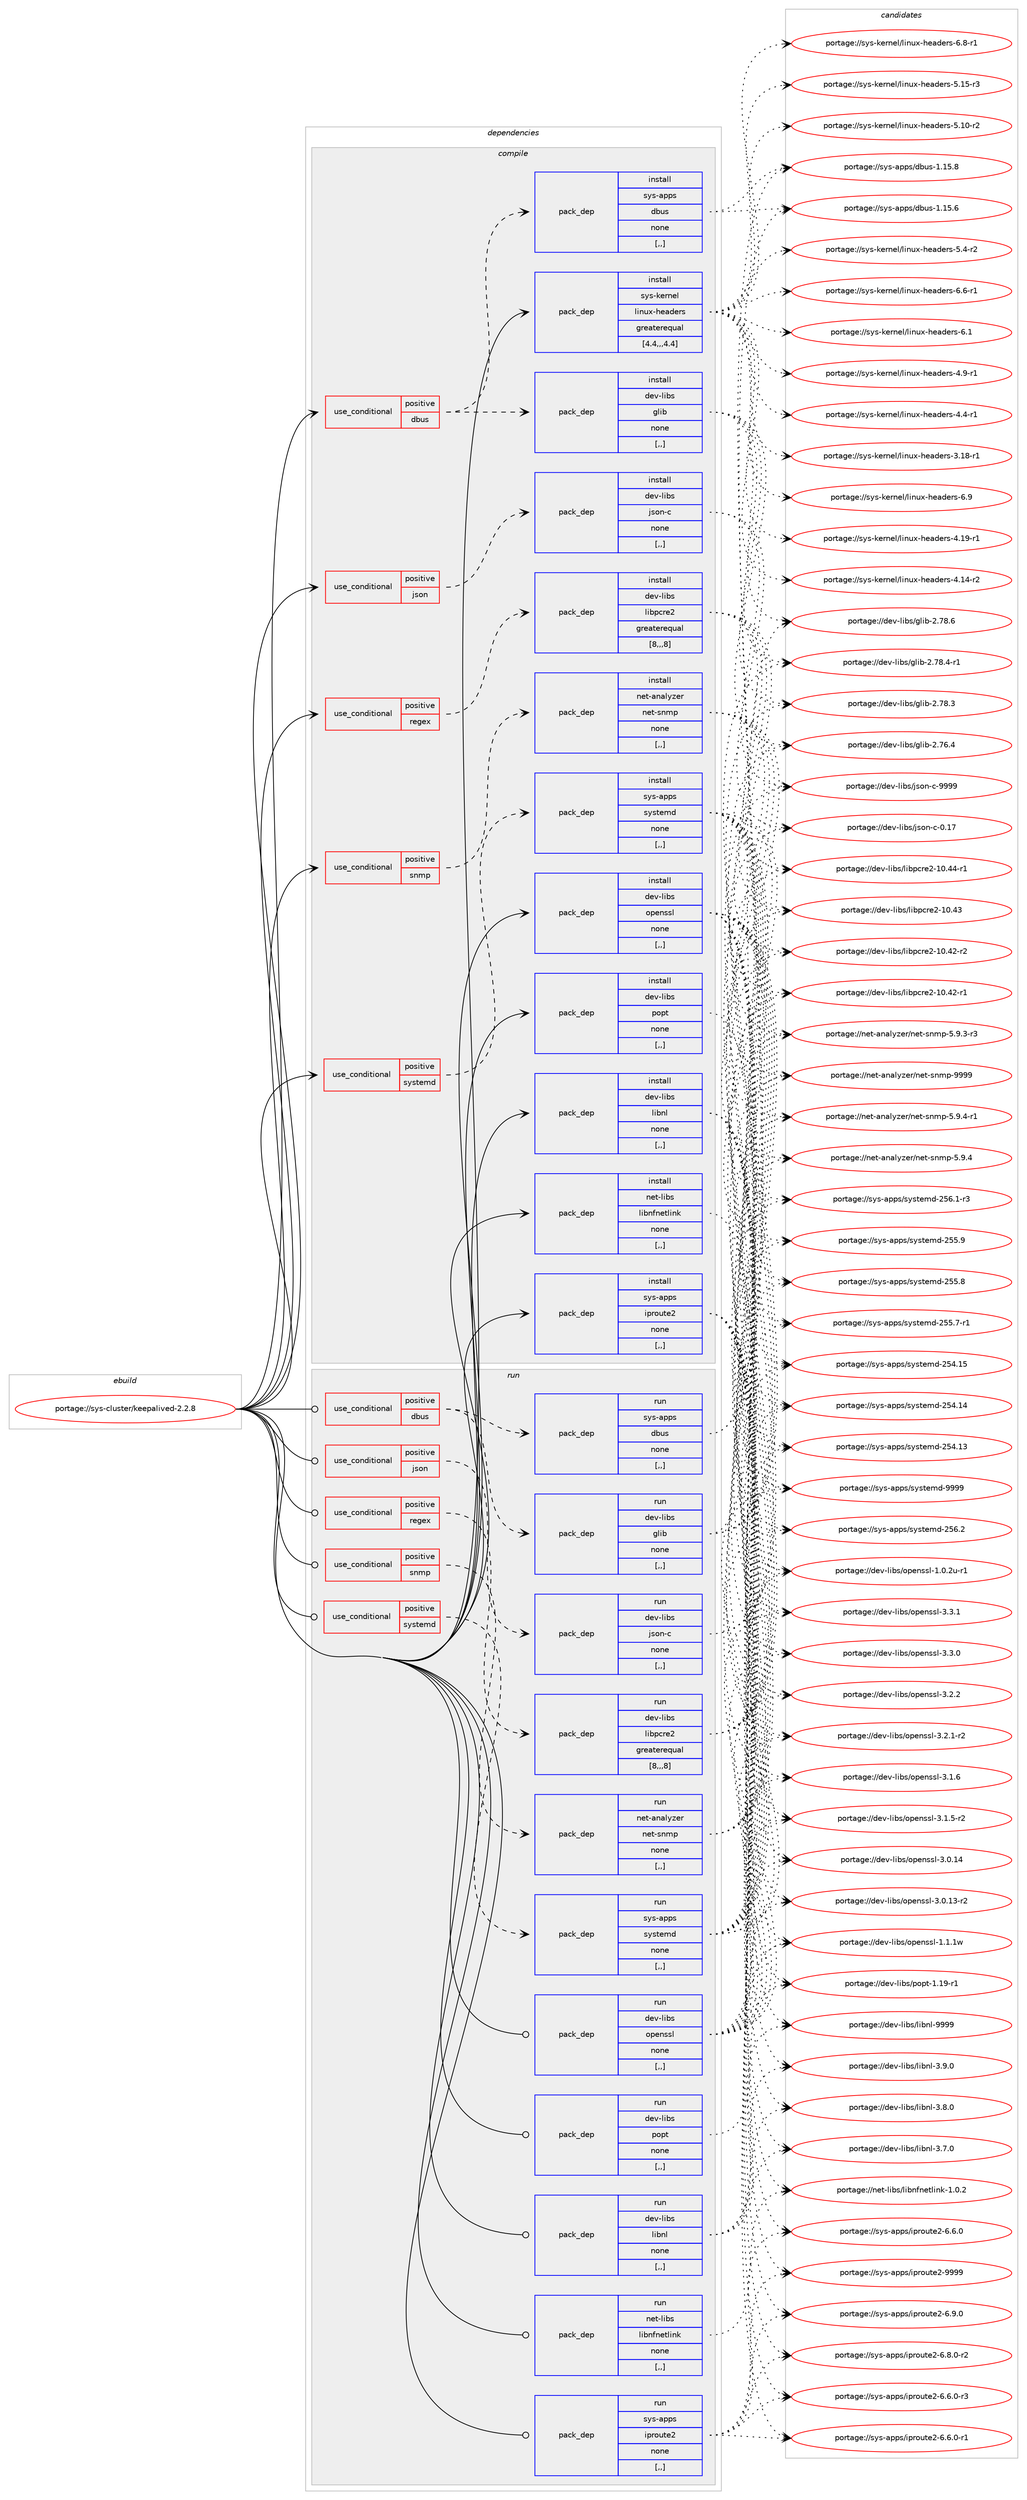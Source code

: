 digraph prolog {

# *************
# Graph options
# *************

newrank=true;
concentrate=true;
compound=true;
graph [rankdir=LR,fontname=Helvetica,fontsize=10,ranksep=1.5];#, ranksep=2.5, nodesep=0.2];
edge  [arrowhead=vee];
node  [fontname=Helvetica,fontsize=10];

# **********
# The ebuild
# **********

subgraph cluster_leftcol {
color=gray;
rank=same;
label=<<i>ebuild</i>>;
id [label="portage://sys-cluster/keepalived-2.2.8", color=red, width=4, href="../sys-cluster/keepalived-2.2.8.svg"];
}

# ****************
# The dependencies
# ****************

subgraph cluster_midcol {
color=gray;
label=<<i>dependencies</i>>;
subgraph cluster_compile {
fillcolor="#eeeeee";
style=filled;
label=<<i>compile</i>>;
subgraph cond113796 {
dependency428087 [label=<<TABLE BORDER="0" CELLBORDER="1" CELLSPACING="0" CELLPADDING="4"><TR><TD ROWSPAN="3" CELLPADDING="10">use_conditional</TD></TR><TR><TD>positive</TD></TR><TR><TD>dbus</TD></TR></TABLE>>, shape=none, color=red];
subgraph pack311342 {
dependency428088 [label=<<TABLE BORDER="0" CELLBORDER="1" CELLSPACING="0" CELLPADDING="4" WIDTH="220"><TR><TD ROWSPAN="6" CELLPADDING="30">pack_dep</TD></TR><TR><TD WIDTH="110">install</TD></TR><TR><TD>sys-apps</TD></TR><TR><TD>dbus</TD></TR><TR><TD>none</TD></TR><TR><TD>[,,]</TD></TR></TABLE>>, shape=none, color=blue];
}
dependency428087:e -> dependency428088:w [weight=20,style="dashed",arrowhead="vee"];
subgraph pack311343 {
dependency428089 [label=<<TABLE BORDER="0" CELLBORDER="1" CELLSPACING="0" CELLPADDING="4" WIDTH="220"><TR><TD ROWSPAN="6" CELLPADDING="30">pack_dep</TD></TR><TR><TD WIDTH="110">install</TD></TR><TR><TD>dev-libs</TD></TR><TR><TD>glib</TD></TR><TR><TD>none</TD></TR><TR><TD>[,,]</TD></TR></TABLE>>, shape=none, color=blue];
}
dependency428087:e -> dependency428089:w [weight=20,style="dashed",arrowhead="vee"];
}
id:e -> dependency428087:w [weight=20,style="solid",arrowhead="vee"];
subgraph cond113797 {
dependency428090 [label=<<TABLE BORDER="0" CELLBORDER="1" CELLSPACING="0" CELLPADDING="4"><TR><TD ROWSPAN="3" CELLPADDING="10">use_conditional</TD></TR><TR><TD>positive</TD></TR><TR><TD>json</TD></TR></TABLE>>, shape=none, color=red];
subgraph pack311344 {
dependency428091 [label=<<TABLE BORDER="0" CELLBORDER="1" CELLSPACING="0" CELLPADDING="4" WIDTH="220"><TR><TD ROWSPAN="6" CELLPADDING="30">pack_dep</TD></TR><TR><TD WIDTH="110">install</TD></TR><TR><TD>dev-libs</TD></TR><TR><TD>json-c</TD></TR><TR><TD>none</TD></TR><TR><TD>[,,]</TD></TR></TABLE>>, shape=none, color=blue];
}
dependency428090:e -> dependency428091:w [weight=20,style="dashed",arrowhead="vee"];
}
id:e -> dependency428090:w [weight=20,style="solid",arrowhead="vee"];
subgraph cond113798 {
dependency428092 [label=<<TABLE BORDER="0" CELLBORDER="1" CELLSPACING="0" CELLPADDING="4"><TR><TD ROWSPAN="3" CELLPADDING="10">use_conditional</TD></TR><TR><TD>positive</TD></TR><TR><TD>regex</TD></TR></TABLE>>, shape=none, color=red];
subgraph pack311345 {
dependency428093 [label=<<TABLE BORDER="0" CELLBORDER="1" CELLSPACING="0" CELLPADDING="4" WIDTH="220"><TR><TD ROWSPAN="6" CELLPADDING="30">pack_dep</TD></TR><TR><TD WIDTH="110">install</TD></TR><TR><TD>dev-libs</TD></TR><TR><TD>libpcre2</TD></TR><TR><TD>greaterequal</TD></TR><TR><TD>[8,,,8]</TD></TR></TABLE>>, shape=none, color=blue];
}
dependency428092:e -> dependency428093:w [weight=20,style="dashed",arrowhead="vee"];
}
id:e -> dependency428092:w [weight=20,style="solid",arrowhead="vee"];
subgraph cond113799 {
dependency428094 [label=<<TABLE BORDER="0" CELLBORDER="1" CELLSPACING="0" CELLPADDING="4"><TR><TD ROWSPAN="3" CELLPADDING="10">use_conditional</TD></TR><TR><TD>positive</TD></TR><TR><TD>snmp</TD></TR></TABLE>>, shape=none, color=red];
subgraph pack311346 {
dependency428095 [label=<<TABLE BORDER="0" CELLBORDER="1" CELLSPACING="0" CELLPADDING="4" WIDTH="220"><TR><TD ROWSPAN="6" CELLPADDING="30">pack_dep</TD></TR><TR><TD WIDTH="110">install</TD></TR><TR><TD>net-analyzer</TD></TR><TR><TD>net-snmp</TD></TR><TR><TD>none</TD></TR><TR><TD>[,,]</TD></TR></TABLE>>, shape=none, color=blue];
}
dependency428094:e -> dependency428095:w [weight=20,style="dashed",arrowhead="vee"];
}
id:e -> dependency428094:w [weight=20,style="solid",arrowhead="vee"];
subgraph cond113800 {
dependency428096 [label=<<TABLE BORDER="0" CELLBORDER="1" CELLSPACING="0" CELLPADDING="4"><TR><TD ROWSPAN="3" CELLPADDING="10">use_conditional</TD></TR><TR><TD>positive</TD></TR><TR><TD>systemd</TD></TR></TABLE>>, shape=none, color=red];
subgraph pack311347 {
dependency428097 [label=<<TABLE BORDER="0" CELLBORDER="1" CELLSPACING="0" CELLPADDING="4" WIDTH="220"><TR><TD ROWSPAN="6" CELLPADDING="30">pack_dep</TD></TR><TR><TD WIDTH="110">install</TD></TR><TR><TD>sys-apps</TD></TR><TR><TD>systemd</TD></TR><TR><TD>none</TD></TR><TR><TD>[,,]</TD></TR></TABLE>>, shape=none, color=blue];
}
dependency428096:e -> dependency428097:w [weight=20,style="dashed",arrowhead="vee"];
}
id:e -> dependency428096:w [weight=20,style="solid",arrowhead="vee"];
subgraph pack311348 {
dependency428098 [label=<<TABLE BORDER="0" CELLBORDER="1" CELLSPACING="0" CELLPADDING="4" WIDTH="220"><TR><TD ROWSPAN="6" CELLPADDING="30">pack_dep</TD></TR><TR><TD WIDTH="110">install</TD></TR><TR><TD>dev-libs</TD></TR><TR><TD>libnl</TD></TR><TR><TD>none</TD></TR><TR><TD>[,,]</TD></TR></TABLE>>, shape=none, color=blue];
}
id:e -> dependency428098:w [weight=20,style="solid",arrowhead="vee"];
subgraph pack311349 {
dependency428099 [label=<<TABLE BORDER="0" CELLBORDER="1" CELLSPACING="0" CELLPADDING="4" WIDTH="220"><TR><TD ROWSPAN="6" CELLPADDING="30">pack_dep</TD></TR><TR><TD WIDTH="110">install</TD></TR><TR><TD>dev-libs</TD></TR><TR><TD>openssl</TD></TR><TR><TD>none</TD></TR><TR><TD>[,,]</TD></TR></TABLE>>, shape=none, color=blue];
}
id:e -> dependency428099:w [weight=20,style="solid",arrowhead="vee"];
subgraph pack311350 {
dependency428100 [label=<<TABLE BORDER="0" CELLBORDER="1" CELLSPACING="0" CELLPADDING="4" WIDTH="220"><TR><TD ROWSPAN="6" CELLPADDING="30">pack_dep</TD></TR><TR><TD WIDTH="110">install</TD></TR><TR><TD>dev-libs</TD></TR><TR><TD>popt</TD></TR><TR><TD>none</TD></TR><TR><TD>[,,]</TD></TR></TABLE>>, shape=none, color=blue];
}
id:e -> dependency428100:w [weight=20,style="solid",arrowhead="vee"];
subgraph pack311351 {
dependency428101 [label=<<TABLE BORDER="0" CELLBORDER="1" CELLSPACING="0" CELLPADDING="4" WIDTH="220"><TR><TD ROWSPAN="6" CELLPADDING="30">pack_dep</TD></TR><TR><TD WIDTH="110">install</TD></TR><TR><TD>net-libs</TD></TR><TR><TD>libnfnetlink</TD></TR><TR><TD>none</TD></TR><TR><TD>[,,]</TD></TR></TABLE>>, shape=none, color=blue];
}
id:e -> dependency428101:w [weight=20,style="solid",arrowhead="vee"];
subgraph pack311352 {
dependency428102 [label=<<TABLE BORDER="0" CELLBORDER="1" CELLSPACING="0" CELLPADDING="4" WIDTH="220"><TR><TD ROWSPAN="6" CELLPADDING="30">pack_dep</TD></TR><TR><TD WIDTH="110">install</TD></TR><TR><TD>sys-apps</TD></TR><TR><TD>iproute2</TD></TR><TR><TD>none</TD></TR><TR><TD>[,,]</TD></TR></TABLE>>, shape=none, color=blue];
}
id:e -> dependency428102:w [weight=20,style="solid",arrowhead="vee"];
subgraph pack311353 {
dependency428103 [label=<<TABLE BORDER="0" CELLBORDER="1" CELLSPACING="0" CELLPADDING="4" WIDTH="220"><TR><TD ROWSPAN="6" CELLPADDING="30">pack_dep</TD></TR><TR><TD WIDTH="110">install</TD></TR><TR><TD>sys-kernel</TD></TR><TR><TD>linux-headers</TD></TR><TR><TD>greaterequal</TD></TR><TR><TD>[4.4,,,4.4]</TD></TR></TABLE>>, shape=none, color=blue];
}
id:e -> dependency428103:w [weight=20,style="solid",arrowhead="vee"];
}
subgraph cluster_compileandrun {
fillcolor="#eeeeee";
style=filled;
label=<<i>compile and run</i>>;
}
subgraph cluster_run {
fillcolor="#eeeeee";
style=filled;
label=<<i>run</i>>;
subgraph cond113801 {
dependency428104 [label=<<TABLE BORDER="0" CELLBORDER="1" CELLSPACING="0" CELLPADDING="4"><TR><TD ROWSPAN="3" CELLPADDING="10">use_conditional</TD></TR><TR><TD>positive</TD></TR><TR><TD>dbus</TD></TR></TABLE>>, shape=none, color=red];
subgraph pack311354 {
dependency428105 [label=<<TABLE BORDER="0" CELLBORDER="1" CELLSPACING="0" CELLPADDING="4" WIDTH="220"><TR><TD ROWSPAN="6" CELLPADDING="30">pack_dep</TD></TR><TR><TD WIDTH="110">run</TD></TR><TR><TD>sys-apps</TD></TR><TR><TD>dbus</TD></TR><TR><TD>none</TD></TR><TR><TD>[,,]</TD></TR></TABLE>>, shape=none, color=blue];
}
dependency428104:e -> dependency428105:w [weight=20,style="dashed",arrowhead="vee"];
subgraph pack311355 {
dependency428106 [label=<<TABLE BORDER="0" CELLBORDER="1" CELLSPACING="0" CELLPADDING="4" WIDTH="220"><TR><TD ROWSPAN="6" CELLPADDING="30">pack_dep</TD></TR><TR><TD WIDTH="110">run</TD></TR><TR><TD>dev-libs</TD></TR><TR><TD>glib</TD></TR><TR><TD>none</TD></TR><TR><TD>[,,]</TD></TR></TABLE>>, shape=none, color=blue];
}
dependency428104:e -> dependency428106:w [weight=20,style="dashed",arrowhead="vee"];
}
id:e -> dependency428104:w [weight=20,style="solid",arrowhead="odot"];
subgraph cond113802 {
dependency428107 [label=<<TABLE BORDER="0" CELLBORDER="1" CELLSPACING="0" CELLPADDING="4"><TR><TD ROWSPAN="3" CELLPADDING="10">use_conditional</TD></TR><TR><TD>positive</TD></TR><TR><TD>json</TD></TR></TABLE>>, shape=none, color=red];
subgraph pack311356 {
dependency428108 [label=<<TABLE BORDER="0" CELLBORDER="1" CELLSPACING="0" CELLPADDING="4" WIDTH="220"><TR><TD ROWSPAN="6" CELLPADDING="30">pack_dep</TD></TR><TR><TD WIDTH="110">run</TD></TR><TR><TD>dev-libs</TD></TR><TR><TD>json-c</TD></TR><TR><TD>none</TD></TR><TR><TD>[,,]</TD></TR></TABLE>>, shape=none, color=blue];
}
dependency428107:e -> dependency428108:w [weight=20,style="dashed",arrowhead="vee"];
}
id:e -> dependency428107:w [weight=20,style="solid",arrowhead="odot"];
subgraph cond113803 {
dependency428109 [label=<<TABLE BORDER="0" CELLBORDER="1" CELLSPACING="0" CELLPADDING="4"><TR><TD ROWSPAN="3" CELLPADDING="10">use_conditional</TD></TR><TR><TD>positive</TD></TR><TR><TD>regex</TD></TR></TABLE>>, shape=none, color=red];
subgraph pack311357 {
dependency428110 [label=<<TABLE BORDER="0" CELLBORDER="1" CELLSPACING="0" CELLPADDING="4" WIDTH="220"><TR><TD ROWSPAN="6" CELLPADDING="30">pack_dep</TD></TR><TR><TD WIDTH="110">run</TD></TR><TR><TD>dev-libs</TD></TR><TR><TD>libpcre2</TD></TR><TR><TD>greaterequal</TD></TR><TR><TD>[8,,,8]</TD></TR></TABLE>>, shape=none, color=blue];
}
dependency428109:e -> dependency428110:w [weight=20,style="dashed",arrowhead="vee"];
}
id:e -> dependency428109:w [weight=20,style="solid",arrowhead="odot"];
subgraph cond113804 {
dependency428111 [label=<<TABLE BORDER="0" CELLBORDER="1" CELLSPACING="0" CELLPADDING="4"><TR><TD ROWSPAN="3" CELLPADDING="10">use_conditional</TD></TR><TR><TD>positive</TD></TR><TR><TD>snmp</TD></TR></TABLE>>, shape=none, color=red];
subgraph pack311358 {
dependency428112 [label=<<TABLE BORDER="0" CELLBORDER="1" CELLSPACING="0" CELLPADDING="4" WIDTH="220"><TR><TD ROWSPAN="6" CELLPADDING="30">pack_dep</TD></TR><TR><TD WIDTH="110">run</TD></TR><TR><TD>net-analyzer</TD></TR><TR><TD>net-snmp</TD></TR><TR><TD>none</TD></TR><TR><TD>[,,]</TD></TR></TABLE>>, shape=none, color=blue];
}
dependency428111:e -> dependency428112:w [weight=20,style="dashed",arrowhead="vee"];
}
id:e -> dependency428111:w [weight=20,style="solid",arrowhead="odot"];
subgraph cond113805 {
dependency428113 [label=<<TABLE BORDER="0" CELLBORDER="1" CELLSPACING="0" CELLPADDING="4"><TR><TD ROWSPAN="3" CELLPADDING="10">use_conditional</TD></TR><TR><TD>positive</TD></TR><TR><TD>systemd</TD></TR></TABLE>>, shape=none, color=red];
subgraph pack311359 {
dependency428114 [label=<<TABLE BORDER="0" CELLBORDER="1" CELLSPACING="0" CELLPADDING="4" WIDTH="220"><TR><TD ROWSPAN="6" CELLPADDING="30">pack_dep</TD></TR><TR><TD WIDTH="110">run</TD></TR><TR><TD>sys-apps</TD></TR><TR><TD>systemd</TD></TR><TR><TD>none</TD></TR><TR><TD>[,,]</TD></TR></TABLE>>, shape=none, color=blue];
}
dependency428113:e -> dependency428114:w [weight=20,style="dashed",arrowhead="vee"];
}
id:e -> dependency428113:w [weight=20,style="solid",arrowhead="odot"];
subgraph pack311360 {
dependency428115 [label=<<TABLE BORDER="0" CELLBORDER="1" CELLSPACING="0" CELLPADDING="4" WIDTH="220"><TR><TD ROWSPAN="6" CELLPADDING="30">pack_dep</TD></TR><TR><TD WIDTH="110">run</TD></TR><TR><TD>dev-libs</TD></TR><TR><TD>libnl</TD></TR><TR><TD>none</TD></TR><TR><TD>[,,]</TD></TR></TABLE>>, shape=none, color=blue];
}
id:e -> dependency428115:w [weight=20,style="solid",arrowhead="odot"];
subgraph pack311361 {
dependency428116 [label=<<TABLE BORDER="0" CELLBORDER="1" CELLSPACING="0" CELLPADDING="4" WIDTH="220"><TR><TD ROWSPAN="6" CELLPADDING="30">pack_dep</TD></TR><TR><TD WIDTH="110">run</TD></TR><TR><TD>dev-libs</TD></TR><TR><TD>openssl</TD></TR><TR><TD>none</TD></TR><TR><TD>[,,]</TD></TR></TABLE>>, shape=none, color=blue];
}
id:e -> dependency428116:w [weight=20,style="solid",arrowhead="odot"];
subgraph pack311362 {
dependency428117 [label=<<TABLE BORDER="0" CELLBORDER="1" CELLSPACING="0" CELLPADDING="4" WIDTH="220"><TR><TD ROWSPAN="6" CELLPADDING="30">pack_dep</TD></TR><TR><TD WIDTH="110">run</TD></TR><TR><TD>dev-libs</TD></TR><TR><TD>popt</TD></TR><TR><TD>none</TD></TR><TR><TD>[,,]</TD></TR></TABLE>>, shape=none, color=blue];
}
id:e -> dependency428117:w [weight=20,style="solid",arrowhead="odot"];
subgraph pack311363 {
dependency428118 [label=<<TABLE BORDER="0" CELLBORDER="1" CELLSPACING="0" CELLPADDING="4" WIDTH="220"><TR><TD ROWSPAN="6" CELLPADDING="30">pack_dep</TD></TR><TR><TD WIDTH="110">run</TD></TR><TR><TD>net-libs</TD></TR><TR><TD>libnfnetlink</TD></TR><TR><TD>none</TD></TR><TR><TD>[,,]</TD></TR></TABLE>>, shape=none, color=blue];
}
id:e -> dependency428118:w [weight=20,style="solid",arrowhead="odot"];
subgraph pack311364 {
dependency428119 [label=<<TABLE BORDER="0" CELLBORDER="1" CELLSPACING="0" CELLPADDING="4" WIDTH="220"><TR><TD ROWSPAN="6" CELLPADDING="30">pack_dep</TD></TR><TR><TD WIDTH="110">run</TD></TR><TR><TD>sys-apps</TD></TR><TR><TD>iproute2</TD></TR><TR><TD>none</TD></TR><TR><TD>[,,]</TD></TR></TABLE>>, shape=none, color=blue];
}
id:e -> dependency428119:w [weight=20,style="solid",arrowhead="odot"];
}
}

# **************
# The candidates
# **************

subgraph cluster_choices {
rank=same;
color=gray;
label=<<i>candidates</i>>;

subgraph choice311342 {
color=black;
nodesep=1;
choice1151211154597112112115471009811711545494649534656 [label="portage://sys-apps/dbus-1.15.8", color=red, width=4,href="../sys-apps/dbus-1.15.8.svg"];
choice1151211154597112112115471009811711545494649534654 [label="portage://sys-apps/dbus-1.15.6", color=red, width=4,href="../sys-apps/dbus-1.15.6.svg"];
dependency428088:e -> choice1151211154597112112115471009811711545494649534656:w [style=dotted,weight="100"];
dependency428088:e -> choice1151211154597112112115471009811711545494649534654:w [style=dotted,weight="100"];
}
subgraph choice311343 {
color=black;
nodesep=1;
choice1001011184510810598115471031081059845504655564654 [label="portage://dev-libs/glib-2.78.6", color=red, width=4,href="../dev-libs/glib-2.78.6.svg"];
choice10010111845108105981154710310810598455046555646524511449 [label="portage://dev-libs/glib-2.78.4-r1", color=red, width=4,href="../dev-libs/glib-2.78.4-r1.svg"];
choice1001011184510810598115471031081059845504655564651 [label="portage://dev-libs/glib-2.78.3", color=red, width=4,href="../dev-libs/glib-2.78.3.svg"];
choice1001011184510810598115471031081059845504655544652 [label="portage://dev-libs/glib-2.76.4", color=red, width=4,href="../dev-libs/glib-2.76.4.svg"];
dependency428089:e -> choice1001011184510810598115471031081059845504655564654:w [style=dotted,weight="100"];
dependency428089:e -> choice10010111845108105981154710310810598455046555646524511449:w [style=dotted,weight="100"];
dependency428089:e -> choice1001011184510810598115471031081059845504655564651:w [style=dotted,weight="100"];
dependency428089:e -> choice1001011184510810598115471031081059845504655544652:w [style=dotted,weight="100"];
}
subgraph choice311344 {
color=black;
nodesep=1;
choice10010111845108105981154710611511111045994557575757 [label="portage://dev-libs/json-c-9999", color=red, width=4,href="../dev-libs/json-c-9999.svg"];
choice10010111845108105981154710611511111045994548464955 [label="portage://dev-libs/json-c-0.17", color=red, width=4,href="../dev-libs/json-c-0.17.svg"];
dependency428091:e -> choice10010111845108105981154710611511111045994557575757:w [style=dotted,weight="100"];
dependency428091:e -> choice10010111845108105981154710611511111045994548464955:w [style=dotted,weight="100"];
}
subgraph choice311345 {
color=black;
nodesep=1;
choice1001011184510810598115471081059811299114101504549484652524511449 [label="portage://dev-libs/libpcre2-10.44-r1", color=red, width=4,href="../dev-libs/libpcre2-10.44-r1.svg"];
choice100101118451081059811547108105981129911410150454948465251 [label="portage://dev-libs/libpcre2-10.43", color=red, width=4,href="../dev-libs/libpcre2-10.43.svg"];
choice1001011184510810598115471081059811299114101504549484652504511450 [label="portage://dev-libs/libpcre2-10.42-r2", color=red, width=4,href="../dev-libs/libpcre2-10.42-r2.svg"];
choice1001011184510810598115471081059811299114101504549484652504511449 [label="portage://dev-libs/libpcre2-10.42-r1", color=red, width=4,href="../dev-libs/libpcre2-10.42-r1.svg"];
dependency428093:e -> choice1001011184510810598115471081059811299114101504549484652524511449:w [style=dotted,weight="100"];
dependency428093:e -> choice100101118451081059811547108105981129911410150454948465251:w [style=dotted,weight="100"];
dependency428093:e -> choice1001011184510810598115471081059811299114101504549484652504511450:w [style=dotted,weight="100"];
dependency428093:e -> choice1001011184510810598115471081059811299114101504549484652504511449:w [style=dotted,weight="100"];
}
subgraph choice311346 {
color=black;
nodesep=1;
choice11010111645971109710812112210111447110101116451151101091124557575757 [label="portage://net-analyzer/net-snmp-9999", color=red, width=4,href="../net-analyzer/net-snmp-9999.svg"];
choice11010111645971109710812112210111447110101116451151101091124553465746524511449 [label="portage://net-analyzer/net-snmp-5.9.4-r1", color=red, width=4,href="../net-analyzer/net-snmp-5.9.4-r1.svg"];
choice1101011164597110971081211221011144711010111645115110109112455346574652 [label="portage://net-analyzer/net-snmp-5.9.4", color=red, width=4,href="../net-analyzer/net-snmp-5.9.4.svg"];
choice11010111645971109710812112210111447110101116451151101091124553465746514511451 [label="portage://net-analyzer/net-snmp-5.9.3-r3", color=red, width=4,href="../net-analyzer/net-snmp-5.9.3-r3.svg"];
dependency428095:e -> choice11010111645971109710812112210111447110101116451151101091124557575757:w [style=dotted,weight="100"];
dependency428095:e -> choice11010111645971109710812112210111447110101116451151101091124553465746524511449:w [style=dotted,weight="100"];
dependency428095:e -> choice1101011164597110971081211221011144711010111645115110109112455346574652:w [style=dotted,weight="100"];
dependency428095:e -> choice11010111645971109710812112210111447110101116451151101091124553465746514511451:w [style=dotted,weight="100"];
}
subgraph choice311347 {
color=black;
nodesep=1;
choice1151211154597112112115471151211151161011091004557575757 [label="portage://sys-apps/systemd-9999", color=red, width=4,href="../sys-apps/systemd-9999.svg"];
choice115121115459711211211547115121115116101109100455053544650 [label="portage://sys-apps/systemd-256.2", color=red, width=4,href="../sys-apps/systemd-256.2.svg"];
choice1151211154597112112115471151211151161011091004550535446494511451 [label="portage://sys-apps/systemd-256.1-r3", color=red, width=4,href="../sys-apps/systemd-256.1-r3.svg"];
choice115121115459711211211547115121115116101109100455053534657 [label="portage://sys-apps/systemd-255.9", color=red, width=4,href="../sys-apps/systemd-255.9.svg"];
choice115121115459711211211547115121115116101109100455053534656 [label="portage://sys-apps/systemd-255.8", color=red, width=4,href="../sys-apps/systemd-255.8.svg"];
choice1151211154597112112115471151211151161011091004550535346554511449 [label="portage://sys-apps/systemd-255.7-r1", color=red, width=4,href="../sys-apps/systemd-255.7-r1.svg"];
choice11512111545971121121154711512111511610110910045505352464953 [label="portage://sys-apps/systemd-254.15", color=red, width=4,href="../sys-apps/systemd-254.15.svg"];
choice11512111545971121121154711512111511610110910045505352464952 [label="portage://sys-apps/systemd-254.14", color=red, width=4,href="../sys-apps/systemd-254.14.svg"];
choice11512111545971121121154711512111511610110910045505352464951 [label="portage://sys-apps/systemd-254.13", color=red, width=4,href="../sys-apps/systemd-254.13.svg"];
dependency428097:e -> choice1151211154597112112115471151211151161011091004557575757:w [style=dotted,weight="100"];
dependency428097:e -> choice115121115459711211211547115121115116101109100455053544650:w [style=dotted,weight="100"];
dependency428097:e -> choice1151211154597112112115471151211151161011091004550535446494511451:w [style=dotted,weight="100"];
dependency428097:e -> choice115121115459711211211547115121115116101109100455053534657:w [style=dotted,weight="100"];
dependency428097:e -> choice115121115459711211211547115121115116101109100455053534656:w [style=dotted,weight="100"];
dependency428097:e -> choice1151211154597112112115471151211151161011091004550535346554511449:w [style=dotted,weight="100"];
dependency428097:e -> choice11512111545971121121154711512111511610110910045505352464953:w [style=dotted,weight="100"];
dependency428097:e -> choice11512111545971121121154711512111511610110910045505352464952:w [style=dotted,weight="100"];
dependency428097:e -> choice11512111545971121121154711512111511610110910045505352464951:w [style=dotted,weight="100"];
}
subgraph choice311348 {
color=black;
nodesep=1;
choice100101118451081059811547108105981101084557575757 [label="portage://dev-libs/libnl-9999", color=red, width=4,href="../dev-libs/libnl-9999.svg"];
choice10010111845108105981154710810598110108455146574648 [label="portage://dev-libs/libnl-3.9.0", color=red, width=4,href="../dev-libs/libnl-3.9.0.svg"];
choice10010111845108105981154710810598110108455146564648 [label="portage://dev-libs/libnl-3.8.0", color=red, width=4,href="../dev-libs/libnl-3.8.0.svg"];
choice10010111845108105981154710810598110108455146554648 [label="portage://dev-libs/libnl-3.7.0", color=red, width=4,href="../dev-libs/libnl-3.7.0.svg"];
dependency428098:e -> choice100101118451081059811547108105981101084557575757:w [style=dotted,weight="100"];
dependency428098:e -> choice10010111845108105981154710810598110108455146574648:w [style=dotted,weight="100"];
dependency428098:e -> choice10010111845108105981154710810598110108455146564648:w [style=dotted,weight="100"];
dependency428098:e -> choice10010111845108105981154710810598110108455146554648:w [style=dotted,weight="100"];
}
subgraph choice311349 {
color=black;
nodesep=1;
choice100101118451081059811547111112101110115115108455146514649 [label="portage://dev-libs/openssl-3.3.1", color=red, width=4,href="../dev-libs/openssl-3.3.1.svg"];
choice100101118451081059811547111112101110115115108455146514648 [label="portage://dev-libs/openssl-3.3.0", color=red, width=4,href="../dev-libs/openssl-3.3.0.svg"];
choice100101118451081059811547111112101110115115108455146504650 [label="portage://dev-libs/openssl-3.2.2", color=red, width=4,href="../dev-libs/openssl-3.2.2.svg"];
choice1001011184510810598115471111121011101151151084551465046494511450 [label="portage://dev-libs/openssl-3.2.1-r2", color=red, width=4,href="../dev-libs/openssl-3.2.1-r2.svg"];
choice100101118451081059811547111112101110115115108455146494654 [label="portage://dev-libs/openssl-3.1.6", color=red, width=4,href="../dev-libs/openssl-3.1.6.svg"];
choice1001011184510810598115471111121011101151151084551464946534511450 [label="portage://dev-libs/openssl-3.1.5-r2", color=red, width=4,href="../dev-libs/openssl-3.1.5-r2.svg"];
choice10010111845108105981154711111210111011511510845514648464952 [label="portage://dev-libs/openssl-3.0.14", color=red, width=4,href="../dev-libs/openssl-3.0.14.svg"];
choice100101118451081059811547111112101110115115108455146484649514511450 [label="portage://dev-libs/openssl-3.0.13-r2", color=red, width=4,href="../dev-libs/openssl-3.0.13-r2.svg"];
choice100101118451081059811547111112101110115115108454946494649119 [label="portage://dev-libs/openssl-1.1.1w", color=red, width=4,href="../dev-libs/openssl-1.1.1w.svg"];
choice1001011184510810598115471111121011101151151084549464846501174511449 [label="portage://dev-libs/openssl-1.0.2u-r1", color=red, width=4,href="../dev-libs/openssl-1.0.2u-r1.svg"];
dependency428099:e -> choice100101118451081059811547111112101110115115108455146514649:w [style=dotted,weight="100"];
dependency428099:e -> choice100101118451081059811547111112101110115115108455146514648:w [style=dotted,weight="100"];
dependency428099:e -> choice100101118451081059811547111112101110115115108455146504650:w [style=dotted,weight="100"];
dependency428099:e -> choice1001011184510810598115471111121011101151151084551465046494511450:w [style=dotted,weight="100"];
dependency428099:e -> choice100101118451081059811547111112101110115115108455146494654:w [style=dotted,weight="100"];
dependency428099:e -> choice1001011184510810598115471111121011101151151084551464946534511450:w [style=dotted,weight="100"];
dependency428099:e -> choice10010111845108105981154711111210111011511510845514648464952:w [style=dotted,weight="100"];
dependency428099:e -> choice100101118451081059811547111112101110115115108455146484649514511450:w [style=dotted,weight="100"];
dependency428099:e -> choice100101118451081059811547111112101110115115108454946494649119:w [style=dotted,weight="100"];
dependency428099:e -> choice1001011184510810598115471111121011101151151084549464846501174511449:w [style=dotted,weight="100"];
}
subgraph choice311350 {
color=black;
nodesep=1;
choice10010111845108105981154711211111211645494649574511449 [label="portage://dev-libs/popt-1.19-r1", color=red, width=4,href="../dev-libs/popt-1.19-r1.svg"];
dependency428100:e -> choice10010111845108105981154711211111211645494649574511449:w [style=dotted,weight="100"];
}
subgraph choice311351 {
color=black;
nodesep=1;
choice11010111645108105981154710810598110102110101116108105110107454946484650 [label="portage://net-libs/libnfnetlink-1.0.2", color=red, width=4,href="../net-libs/libnfnetlink-1.0.2.svg"];
dependency428101:e -> choice11010111645108105981154710810598110102110101116108105110107454946484650:w [style=dotted,weight="100"];
}
subgraph choice311352 {
color=black;
nodesep=1;
choice115121115459711211211547105112114111117116101504557575757 [label="portage://sys-apps/iproute2-9999", color=red, width=4,href="../sys-apps/iproute2-9999.svg"];
choice11512111545971121121154710511211411111711610150455446574648 [label="portage://sys-apps/iproute2-6.9.0", color=red, width=4,href="../sys-apps/iproute2-6.9.0.svg"];
choice115121115459711211211547105112114111117116101504554465646484511450 [label="portage://sys-apps/iproute2-6.8.0-r2", color=red, width=4,href="../sys-apps/iproute2-6.8.0-r2.svg"];
choice115121115459711211211547105112114111117116101504554465446484511451 [label="portage://sys-apps/iproute2-6.6.0-r3", color=red, width=4,href="../sys-apps/iproute2-6.6.0-r3.svg"];
choice115121115459711211211547105112114111117116101504554465446484511449 [label="portage://sys-apps/iproute2-6.6.0-r1", color=red, width=4,href="../sys-apps/iproute2-6.6.0-r1.svg"];
choice11512111545971121121154710511211411111711610150455446544648 [label="portage://sys-apps/iproute2-6.6.0", color=red, width=4,href="../sys-apps/iproute2-6.6.0.svg"];
dependency428102:e -> choice115121115459711211211547105112114111117116101504557575757:w [style=dotted,weight="100"];
dependency428102:e -> choice11512111545971121121154710511211411111711610150455446574648:w [style=dotted,weight="100"];
dependency428102:e -> choice115121115459711211211547105112114111117116101504554465646484511450:w [style=dotted,weight="100"];
dependency428102:e -> choice115121115459711211211547105112114111117116101504554465446484511451:w [style=dotted,weight="100"];
dependency428102:e -> choice115121115459711211211547105112114111117116101504554465446484511449:w [style=dotted,weight="100"];
dependency428102:e -> choice11512111545971121121154710511211411111711610150455446544648:w [style=dotted,weight="100"];
}
subgraph choice311353 {
color=black;
nodesep=1;
choice1151211154510710111411010110847108105110117120451041019710010111411545544657 [label="portage://sys-kernel/linux-headers-6.9", color=red, width=4,href="../sys-kernel/linux-headers-6.9.svg"];
choice11512111545107101114110101108471081051101171204510410197100101114115455446564511449 [label="portage://sys-kernel/linux-headers-6.8-r1", color=red, width=4,href="../sys-kernel/linux-headers-6.8-r1.svg"];
choice11512111545107101114110101108471081051101171204510410197100101114115455446544511449 [label="portage://sys-kernel/linux-headers-6.6-r1", color=red, width=4,href="../sys-kernel/linux-headers-6.6-r1.svg"];
choice1151211154510710111411010110847108105110117120451041019710010111411545544649 [label="portage://sys-kernel/linux-headers-6.1", color=red, width=4,href="../sys-kernel/linux-headers-6.1.svg"];
choice1151211154510710111411010110847108105110117120451041019710010111411545534649534511451 [label="portage://sys-kernel/linux-headers-5.15-r3", color=red, width=4,href="../sys-kernel/linux-headers-5.15-r3.svg"];
choice1151211154510710111411010110847108105110117120451041019710010111411545534649484511450 [label="portage://sys-kernel/linux-headers-5.10-r2", color=red, width=4,href="../sys-kernel/linux-headers-5.10-r2.svg"];
choice11512111545107101114110101108471081051101171204510410197100101114115455346524511450 [label="portage://sys-kernel/linux-headers-5.4-r2", color=red, width=4,href="../sys-kernel/linux-headers-5.4-r2.svg"];
choice1151211154510710111411010110847108105110117120451041019710010111411545524649574511449 [label="portage://sys-kernel/linux-headers-4.19-r1", color=red, width=4,href="../sys-kernel/linux-headers-4.19-r1.svg"];
choice1151211154510710111411010110847108105110117120451041019710010111411545524649524511450 [label="portage://sys-kernel/linux-headers-4.14-r2", color=red, width=4,href="../sys-kernel/linux-headers-4.14-r2.svg"];
choice11512111545107101114110101108471081051101171204510410197100101114115455246574511449 [label="portage://sys-kernel/linux-headers-4.9-r1", color=red, width=4,href="../sys-kernel/linux-headers-4.9-r1.svg"];
choice11512111545107101114110101108471081051101171204510410197100101114115455246524511449 [label="portage://sys-kernel/linux-headers-4.4-r1", color=red, width=4,href="../sys-kernel/linux-headers-4.4-r1.svg"];
choice1151211154510710111411010110847108105110117120451041019710010111411545514649564511449 [label="portage://sys-kernel/linux-headers-3.18-r1", color=red, width=4,href="../sys-kernel/linux-headers-3.18-r1.svg"];
dependency428103:e -> choice1151211154510710111411010110847108105110117120451041019710010111411545544657:w [style=dotted,weight="100"];
dependency428103:e -> choice11512111545107101114110101108471081051101171204510410197100101114115455446564511449:w [style=dotted,weight="100"];
dependency428103:e -> choice11512111545107101114110101108471081051101171204510410197100101114115455446544511449:w [style=dotted,weight="100"];
dependency428103:e -> choice1151211154510710111411010110847108105110117120451041019710010111411545544649:w [style=dotted,weight="100"];
dependency428103:e -> choice1151211154510710111411010110847108105110117120451041019710010111411545534649534511451:w [style=dotted,weight="100"];
dependency428103:e -> choice1151211154510710111411010110847108105110117120451041019710010111411545534649484511450:w [style=dotted,weight="100"];
dependency428103:e -> choice11512111545107101114110101108471081051101171204510410197100101114115455346524511450:w [style=dotted,weight="100"];
dependency428103:e -> choice1151211154510710111411010110847108105110117120451041019710010111411545524649574511449:w [style=dotted,weight="100"];
dependency428103:e -> choice1151211154510710111411010110847108105110117120451041019710010111411545524649524511450:w [style=dotted,weight="100"];
dependency428103:e -> choice11512111545107101114110101108471081051101171204510410197100101114115455246574511449:w [style=dotted,weight="100"];
dependency428103:e -> choice11512111545107101114110101108471081051101171204510410197100101114115455246524511449:w [style=dotted,weight="100"];
dependency428103:e -> choice1151211154510710111411010110847108105110117120451041019710010111411545514649564511449:w [style=dotted,weight="100"];
}
subgraph choice311354 {
color=black;
nodesep=1;
choice1151211154597112112115471009811711545494649534656 [label="portage://sys-apps/dbus-1.15.8", color=red, width=4,href="../sys-apps/dbus-1.15.8.svg"];
choice1151211154597112112115471009811711545494649534654 [label="portage://sys-apps/dbus-1.15.6", color=red, width=4,href="../sys-apps/dbus-1.15.6.svg"];
dependency428105:e -> choice1151211154597112112115471009811711545494649534656:w [style=dotted,weight="100"];
dependency428105:e -> choice1151211154597112112115471009811711545494649534654:w [style=dotted,weight="100"];
}
subgraph choice311355 {
color=black;
nodesep=1;
choice1001011184510810598115471031081059845504655564654 [label="portage://dev-libs/glib-2.78.6", color=red, width=4,href="../dev-libs/glib-2.78.6.svg"];
choice10010111845108105981154710310810598455046555646524511449 [label="portage://dev-libs/glib-2.78.4-r1", color=red, width=4,href="../dev-libs/glib-2.78.4-r1.svg"];
choice1001011184510810598115471031081059845504655564651 [label="portage://dev-libs/glib-2.78.3", color=red, width=4,href="../dev-libs/glib-2.78.3.svg"];
choice1001011184510810598115471031081059845504655544652 [label="portage://dev-libs/glib-2.76.4", color=red, width=4,href="../dev-libs/glib-2.76.4.svg"];
dependency428106:e -> choice1001011184510810598115471031081059845504655564654:w [style=dotted,weight="100"];
dependency428106:e -> choice10010111845108105981154710310810598455046555646524511449:w [style=dotted,weight="100"];
dependency428106:e -> choice1001011184510810598115471031081059845504655564651:w [style=dotted,weight="100"];
dependency428106:e -> choice1001011184510810598115471031081059845504655544652:w [style=dotted,weight="100"];
}
subgraph choice311356 {
color=black;
nodesep=1;
choice10010111845108105981154710611511111045994557575757 [label="portage://dev-libs/json-c-9999", color=red, width=4,href="../dev-libs/json-c-9999.svg"];
choice10010111845108105981154710611511111045994548464955 [label="portage://dev-libs/json-c-0.17", color=red, width=4,href="../dev-libs/json-c-0.17.svg"];
dependency428108:e -> choice10010111845108105981154710611511111045994557575757:w [style=dotted,weight="100"];
dependency428108:e -> choice10010111845108105981154710611511111045994548464955:w [style=dotted,weight="100"];
}
subgraph choice311357 {
color=black;
nodesep=1;
choice1001011184510810598115471081059811299114101504549484652524511449 [label="portage://dev-libs/libpcre2-10.44-r1", color=red, width=4,href="../dev-libs/libpcre2-10.44-r1.svg"];
choice100101118451081059811547108105981129911410150454948465251 [label="portage://dev-libs/libpcre2-10.43", color=red, width=4,href="../dev-libs/libpcre2-10.43.svg"];
choice1001011184510810598115471081059811299114101504549484652504511450 [label="portage://dev-libs/libpcre2-10.42-r2", color=red, width=4,href="../dev-libs/libpcre2-10.42-r2.svg"];
choice1001011184510810598115471081059811299114101504549484652504511449 [label="portage://dev-libs/libpcre2-10.42-r1", color=red, width=4,href="../dev-libs/libpcre2-10.42-r1.svg"];
dependency428110:e -> choice1001011184510810598115471081059811299114101504549484652524511449:w [style=dotted,weight="100"];
dependency428110:e -> choice100101118451081059811547108105981129911410150454948465251:w [style=dotted,weight="100"];
dependency428110:e -> choice1001011184510810598115471081059811299114101504549484652504511450:w [style=dotted,weight="100"];
dependency428110:e -> choice1001011184510810598115471081059811299114101504549484652504511449:w [style=dotted,weight="100"];
}
subgraph choice311358 {
color=black;
nodesep=1;
choice11010111645971109710812112210111447110101116451151101091124557575757 [label="portage://net-analyzer/net-snmp-9999", color=red, width=4,href="../net-analyzer/net-snmp-9999.svg"];
choice11010111645971109710812112210111447110101116451151101091124553465746524511449 [label="portage://net-analyzer/net-snmp-5.9.4-r1", color=red, width=4,href="../net-analyzer/net-snmp-5.9.4-r1.svg"];
choice1101011164597110971081211221011144711010111645115110109112455346574652 [label="portage://net-analyzer/net-snmp-5.9.4", color=red, width=4,href="../net-analyzer/net-snmp-5.9.4.svg"];
choice11010111645971109710812112210111447110101116451151101091124553465746514511451 [label="portage://net-analyzer/net-snmp-5.9.3-r3", color=red, width=4,href="../net-analyzer/net-snmp-5.9.3-r3.svg"];
dependency428112:e -> choice11010111645971109710812112210111447110101116451151101091124557575757:w [style=dotted,weight="100"];
dependency428112:e -> choice11010111645971109710812112210111447110101116451151101091124553465746524511449:w [style=dotted,weight="100"];
dependency428112:e -> choice1101011164597110971081211221011144711010111645115110109112455346574652:w [style=dotted,weight="100"];
dependency428112:e -> choice11010111645971109710812112210111447110101116451151101091124553465746514511451:w [style=dotted,weight="100"];
}
subgraph choice311359 {
color=black;
nodesep=1;
choice1151211154597112112115471151211151161011091004557575757 [label="portage://sys-apps/systemd-9999", color=red, width=4,href="../sys-apps/systemd-9999.svg"];
choice115121115459711211211547115121115116101109100455053544650 [label="portage://sys-apps/systemd-256.2", color=red, width=4,href="../sys-apps/systemd-256.2.svg"];
choice1151211154597112112115471151211151161011091004550535446494511451 [label="portage://sys-apps/systemd-256.1-r3", color=red, width=4,href="../sys-apps/systemd-256.1-r3.svg"];
choice115121115459711211211547115121115116101109100455053534657 [label="portage://sys-apps/systemd-255.9", color=red, width=4,href="../sys-apps/systemd-255.9.svg"];
choice115121115459711211211547115121115116101109100455053534656 [label="portage://sys-apps/systemd-255.8", color=red, width=4,href="../sys-apps/systemd-255.8.svg"];
choice1151211154597112112115471151211151161011091004550535346554511449 [label="portage://sys-apps/systemd-255.7-r1", color=red, width=4,href="../sys-apps/systemd-255.7-r1.svg"];
choice11512111545971121121154711512111511610110910045505352464953 [label="portage://sys-apps/systemd-254.15", color=red, width=4,href="../sys-apps/systemd-254.15.svg"];
choice11512111545971121121154711512111511610110910045505352464952 [label="portage://sys-apps/systemd-254.14", color=red, width=4,href="../sys-apps/systemd-254.14.svg"];
choice11512111545971121121154711512111511610110910045505352464951 [label="portage://sys-apps/systemd-254.13", color=red, width=4,href="../sys-apps/systemd-254.13.svg"];
dependency428114:e -> choice1151211154597112112115471151211151161011091004557575757:w [style=dotted,weight="100"];
dependency428114:e -> choice115121115459711211211547115121115116101109100455053544650:w [style=dotted,weight="100"];
dependency428114:e -> choice1151211154597112112115471151211151161011091004550535446494511451:w [style=dotted,weight="100"];
dependency428114:e -> choice115121115459711211211547115121115116101109100455053534657:w [style=dotted,weight="100"];
dependency428114:e -> choice115121115459711211211547115121115116101109100455053534656:w [style=dotted,weight="100"];
dependency428114:e -> choice1151211154597112112115471151211151161011091004550535346554511449:w [style=dotted,weight="100"];
dependency428114:e -> choice11512111545971121121154711512111511610110910045505352464953:w [style=dotted,weight="100"];
dependency428114:e -> choice11512111545971121121154711512111511610110910045505352464952:w [style=dotted,weight="100"];
dependency428114:e -> choice11512111545971121121154711512111511610110910045505352464951:w [style=dotted,weight="100"];
}
subgraph choice311360 {
color=black;
nodesep=1;
choice100101118451081059811547108105981101084557575757 [label="portage://dev-libs/libnl-9999", color=red, width=4,href="../dev-libs/libnl-9999.svg"];
choice10010111845108105981154710810598110108455146574648 [label="portage://dev-libs/libnl-3.9.0", color=red, width=4,href="../dev-libs/libnl-3.9.0.svg"];
choice10010111845108105981154710810598110108455146564648 [label="portage://dev-libs/libnl-3.8.0", color=red, width=4,href="../dev-libs/libnl-3.8.0.svg"];
choice10010111845108105981154710810598110108455146554648 [label="portage://dev-libs/libnl-3.7.0", color=red, width=4,href="../dev-libs/libnl-3.7.0.svg"];
dependency428115:e -> choice100101118451081059811547108105981101084557575757:w [style=dotted,weight="100"];
dependency428115:e -> choice10010111845108105981154710810598110108455146574648:w [style=dotted,weight="100"];
dependency428115:e -> choice10010111845108105981154710810598110108455146564648:w [style=dotted,weight="100"];
dependency428115:e -> choice10010111845108105981154710810598110108455146554648:w [style=dotted,weight="100"];
}
subgraph choice311361 {
color=black;
nodesep=1;
choice100101118451081059811547111112101110115115108455146514649 [label="portage://dev-libs/openssl-3.3.1", color=red, width=4,href="../dev-libs/openssl-3.3.1.svg"];
choice100101118451081059811547111112101110115115108455146514648 [label="portage://dev-libs/openssl-3.3.0", color=red, width=4,href="../dev-libs/openssl-3.3.0.svg"];
choice100101118451081059811547111112101110115115108455146504650 [label="portage://dev-libs/openssl-3.2.2", color=red, width=4,href="../dev-libs/openssl-3.2.2.svg"];
choice1001011184510810598115471111121011101151151084551465046494511450 [label="portage://dev-libs/openssl-3.2.1-r2", color=red, width=4,href="../dev-libs/openssl-3.2.1-r2.svg"];
choice100101118451081059811547111112101110115115108455146494654 [label="portage://dev-libs/openssl-3.1.6", color=red, width=4,href="../dev-libs/openssl-3.1.6.svg"];
choice1001011184510810598115471111121011101151151084551464946534511450 [label="portage://dev-libs/openssl-3.1.5-r2", color=red, width=4,href="../dev-libs/openssl-3.1.5-r2.svg"];
choice10010111845108105981154711111210111011511510845514648464952 [label="portage://dev-libs/openssl-3.0.14", color=red, width=4,href="../dev-libs/openssl-3.0.14.svg"];
choice100101118451081059811547111112101110115115108455146484649514511450 [label="portage://dev-libs/openssl-3.0.13-r2", color=red, width=4,href="../dev-libs/openssl-3.0.13-r2.svg"];
choice100101118451081059811547111112101110115115108454946494649119 [label="portage://dev-libs/openssl-1.1.1w", color=red, width=4,href="../dev-libs/openssl-1.1.1w.svg"];
choice1001011184510810598115471111121011101151151084549464846501174511449 [label="portage://dev-libs/openssl-1.0.2u-r1", color=red, width=4,href="../dev-libs/openssl-1.0.2u-r1.svg"];
dependency428116:e -> choice100101118451081059811547111112101110115115108455146514649:w [style=dotted,weight="100"];
dependency428116:e -> choice100101118451081059811547111112101110115115108455146514648:w [style=dotted,weight="100"];
dependency428116:e -> choice100101118451081059811547111112101110115115108455146504650:w [style=dotted,weight="100"];
dependency428116:e -> choice1001011184510810598115471111121011101151151084551465046494511450:w [style=dotted,weight="100"];
dependency428116:e -> choice100101118451081059811547111112101110115115108455146494654:w [style=dotted,weight="100"];
dependency428116:e -> choice1001011184510810598115471111121011101151151084551464946534511450:w [style=dotted,weight="100"];
dependency428116:e -> choice10010111845108105981154711111210111011511510845514648464952:w [style=dotted,weight="100"];
dependency428116:e -> choice100101118451081059811547111112101110115115108455146484649514511450:w [style=dotted,weight="100"];
dependency428116:e -> choice100101118451081059811547111112101110115115108454946494649119:w [style=dotted,weight="100"];
dependency428116:e -> choice1001011184510810598115471111121011101151151084549464846501174511449:w [style=dotted,weight="100"];
}
subgraph choice311362 {
color=black;
nodesep=1;
choice10010111845108105981154711211111211645494649574511449 [label="portage://dev-libs/popt-1.19-r1", color=red, width=4,href="../dev-libs/popt-1.19-r1.svg"];
dependency428117:e -> choice10010111845108105981154711211111211645494649574511449:w [style=dotted,weight="100"];
}
subgraph choice311363 {
color=black;
nodesep=1;
choice11010111645108105981154710810598110102110101116108105110107454946484650 [label="portage://net-libs/libnfnetlink-1.0.2", color=red, width=4,href="../net-libs/libnfnetlink-1.0.2.svg"];
dependency428118:e -> choice11010111645108105981154710810598110102110101116108105110107454946484650:w [style=dotted,weight="100"];
}
subgraph choice311364 {
color=black;
nodesep=1;
choice115121115459711211211547105112114111117116101504557575757 [label="portage://sys-apps/iproute2-9999", color=red, width=4,href="../sys-apps/iproute2-9999.svg"];
choice11512111545971121121154710511211411111711610150455446574648 [label="portage://sys-apps/iproute2-6.9.0", color=red, width=4,href="../sys-apps/iproute2-6.9.0.svg"];
choice115121115459711211211547105112114111117116101504554465646484511450 [label="portage://sys-apps/iproute2-6.8.0-r2", color=red, width=4,href="../sys-apps/iproute2-6.8.0-r2.svg"];
choice115121115459711211211547105112114111117116101504554465446484511451 [label="portage://sys-apps/iproute2-6.6.0-r3", color=red, width=4,href="../sys-apps/iproute2-6.6.0-r3.svg"];
choice115121115459711211211547105112114111117116101504554465446484511449 [label="portage://sys-apps/iproute2-6.6.0-r1", color=red, width=4,href="../sys-apps/iproute2-6.6.0-r1.svg"];
choice11512111545971121121154710511211411111711610150455446544648 [label="portage://sys-apps/iproute2-6.6.0", color=red, width=4,href="../sys-apps/iproute2-6.6.0.svg"];
dependency428119:e -> choice115121115459711211211547105112114111117116101504557575757:w [style=dotted,weight="100"];
dependency428119:e -> choice11512111545971121121154710511211411111711610150455446574648:w [style=dotted,weight="100"];
dependency428119:e -> choice115121115459711211211547105112114111117116101504554465646484511450:w [style=dotted,weight="100"];
dependency428119:e -> choice115121115459711211211547105112114111117116101504554465446484511451:w [style=dotted,weight="100"];
dependency428119:e -> choice115121115459711211211547105112114111117116101504554465446484511449:w [style=dotted,weight="100"];
dependency428119:e -> choice11512111545971121121154710511211411111711610150455446544648:w [style=dotted,weight="100"];
}
}

}
